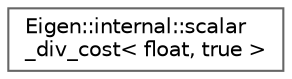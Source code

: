 digraph "类继承关系图"
{
 // LATEX_PDF_SIZE
  bgcolor="transparent";
  edge [fontname=Helvetica,fontsize=10,labelfontname=Helvetica,labelfontsize=10];
  node [fontname=Helvetica,fontsize=10,shape=box,height=0.2,width=0.4];
  rankdir="LR";
  Node0 [id="Node000000",label="Eigen::internal::scalar\l_div_cost\< float, true \>",height=0.2,width=0.4,color="grey40", fillcolor="white", style="filled",URL="$struct_eigen_1_1internal_1_1scalar__div__cost_3_01float_00_01true_01_4.html",tooltip=" "];
}
